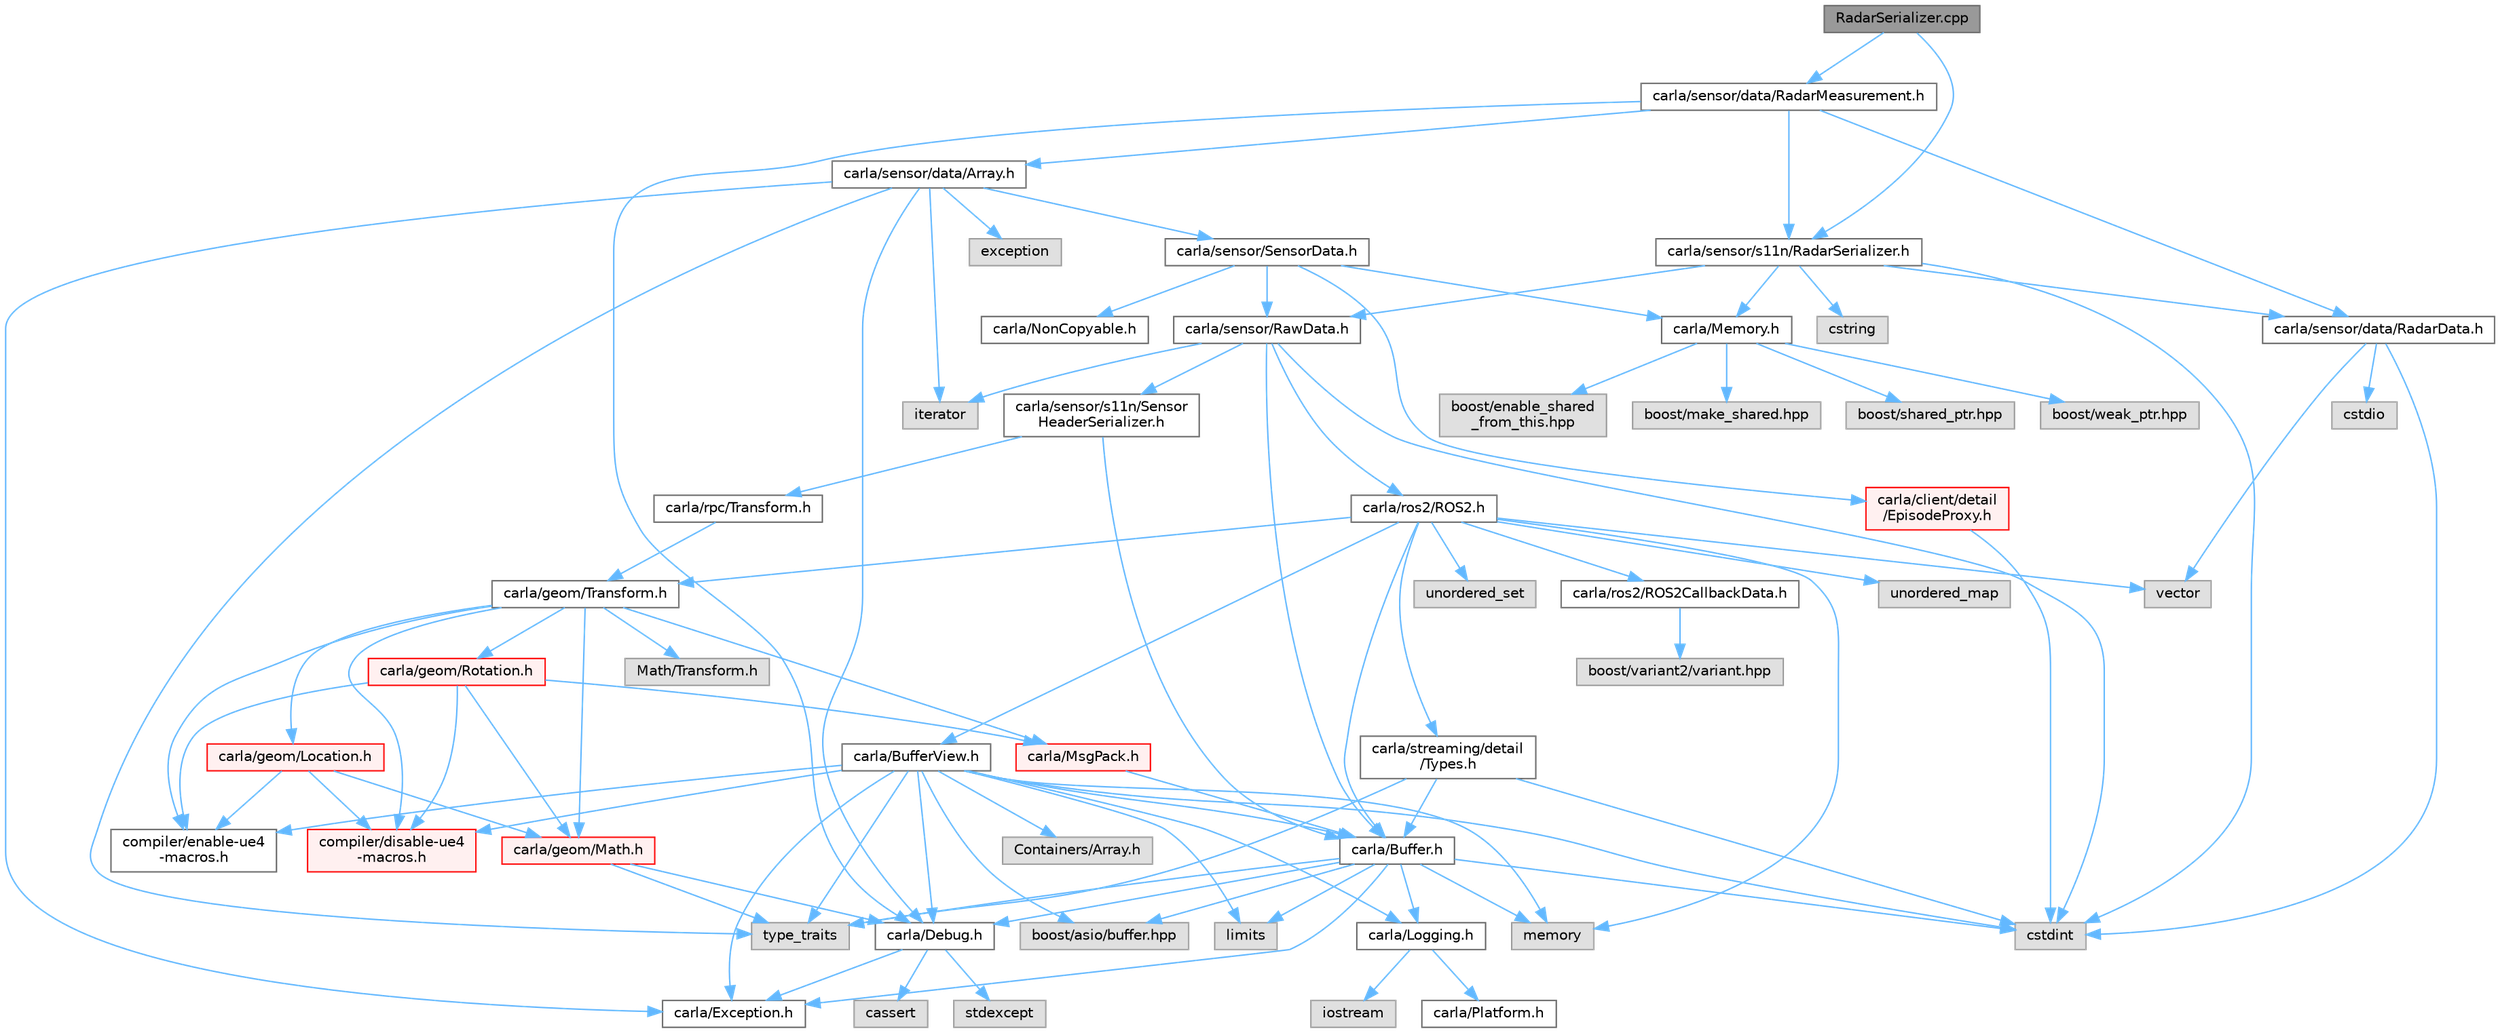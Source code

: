 digraph "RadarSerializer.cpp"
{
 // INTERACTIVE_SVG=YES
 // LATEX_PDF_SIZE
  bgcolor="transparent";
  edge [fontname=Helvetica,fontsize=10,labelfontname=Helvetica,labelfontsize=10];
  node [fontname=Helvetica,fontsize=10,shape=box,height=0.2,width=0.4];
  Node1 [id="Node000001",label="RadarSerializer.cpp",height=0.2,width=0.4,color="gray40", fillcolor="grey60", style="filled", fontcolor="black",tooltip=" "];
  Node1 -> Node2 [id="edge1_Node000001_Node000002",color="steelblue1",style="solid",tooltip=" "];
  Node2 [id="Node000002",label="carla/sensor/s11n/RadarSerializer.h",height=0.2,width=0.4,color="grey40", fillcolor="white", style="filled",URL="$db/d71/RadarSerializer_8h.html",tooltip=" "];
  Node2 -> Node3 [id="edge2_Node000002_Node000003",color="steelblue1",style="solid",tooltip=" "];
  Node3 [id="Node000003",label="carla/Memory.h",height=0.2,width=0.4,color="grey40", fillcolor="white", style="filled",URL="$de/d5c/Memory_8h.html",tooltip=" "];
  Node3 -> Node4 [id="edge3_Node000003_Node000004",color="steelblue1",style="solid",tooltip=" "];
  Node4 [id="Node000004",label="boost/enable_shared\l_from_this.hpp",height=0.2,width=0.4,color="grey60", fillcolor="#E0E0E0", style="filled",tooltip=" "];
  Node3 -> Node5 [id="edge4_Node000003_Node000005",color="steelblue1",style="solid",tooltip=" "];
  Node5 [id="Node000005",label="boost/make_shared.hpp",height=0.2,width=0.4,color="grey60", fillcolor="#E0E0E0", style="filled",tooltip=" "];
  Node3 -> Node6 [id="edge5_Node000003_Node000006",color="steelblue1",style="solid",tooltip=" "];
  Node6 [id="Node000006",label="boost/shared_ptr.hpp",height=0.2,width=0.4,color="grey60", fillcolor="#E0E0E0", style="filled",tooltip=" "];
  Node3 -> Node7 [id="edge6_Node000003_Node000007",color="steelblue1",style="solid",tooltip=" "];
  Node7 [id="Node000007",label="boost/weak_ptr.hpp",height=0.2,width=0.4,color="grey60", fillcolor="#E0E0E0", style="filled",tooltip=" "];
  Node2 -> Node8 [id="edge7_Node000002_Node000008",color="steelblue1",style="solid",tooltip=" "];
  Node8 [id="Node000008",label="carla/sensor/RawData.h",height=0.2,width=0.4,color="grey40", fillcolor="white", style="filled",URL="$dc/d62/RawData_8h.html",tooltip=" "];
  Node8 -> Node9 [id="edge8_Node000008_Node000009",color="steelblue1",style="solid",tooltip=" "];
  Node9 [id="Node000009",label="carla/Buffer.h",height=0.2,width=0.4,color="grey40", fillcolor="white", style="filled",URL="$d2/dda/carla_2Buffer_8h.html",tooltip=" "];
  Node9 -> Node10 [id="edge9_Node000009_Node000010",color="steelblue1",style="solid",tooltip=" "];
  Node10 [id="Node000010",label="carla/Debug.h",height=0.2,width=0.4,color="grey40", fillcolor="white", style="filled",URL="$d4/deb/Debug_8h.html",tooltip=" "];
  Node10 -> Node11 [id="edge10_Node000010_Node000011",color="steelblue1",style="solid",tooltip=" "];
  Node11 [id="Node000011",label="carla/Exception.h",height=0.2,width=0.4,color="grey40", fillcolor="white", style="filled",URL="$d8/d8a/Exception_8h.html",tooltip=" "];
  Node10 -> Node12 [id="edge11_Node000010_Node000012",color="steelblue1",style="solid",tooltip=" "];
  Node12 [id="Node000012",label="stdexcept",height=0.2,width=0.4,color="grey60", fillcolor="#E0E0E0", style="filled",tooltip=" "];
  Node10 -> Node13 [id="edge12_Node000010_Node000013",color="steelblue1",style="solid",tooltip=" "];
  Node13 [id="Node000013",label="cassert",height=0.2,width=0.4,color="grey60", fillcolor="#E0E0E0", style="filled",tooltip=" "];
  Node9 -> Node11 [id="edge13_Node000009_Node000011",color="steelblue1",style="solid",tooltip=" "];
  Node9 -> Node14 [id="edge14_Node000009_Node000014",color="steelblue1",style="solid",tooltip=" "];
  Node14 [id="Node000014",label="carla/Logging.h",height=0.2,width=0.4,color="grey40", fillcolor="white", style="filled",URL="$de/d87/Logging_8h.html",tooltip=" "];
  Node14 -> Node15 [id="edge15_Node000014_Node000015",color="steelblue1",style="solid",tooltip=" "];
  Node15 [id="Node000015",label="carla/Platform.h",height=0.2,width=0.4,color="grey40", fillcolor="white", style="filled",URL="$d9/dd0/Platform_8h.html",tooltip=" "];
  Node14 -> Node16 [id="edge16_Node000014_Node000016",color="steelblue1",style="solid",tooltip=" "];
  Node16 [id="Node000016",label="iostream",height=0.2,width=0.4,color="grey60", fillcolor="#E0E0E0", style="filled",tooltip=" "];
  Node9 -> Node17 [id="edge17_Node000009_Node000017",color="steelblue1",style="solid",tooltip=" "];
  Node17 [id="Node000017",label="boost/asio/buffer.hpp",height=0.2,width=0.4,color="grey60", fillcolor="#E0E0E0", style="filled",tooltip=" "];
  Node9 -> Node18 [id="edge18_Node000009_Node000018",color="steelblue1",style="solid",tooltip=" "];
  Node18 [id="Node000018",label="cstdint",height=0.2,width=0.4,color="grey60", fillcolor="#E0E0E0", style="filled",tooltip=" "];
  Node9 -> Node19 [id="edge19_Node000009_Node000019",color="steelblue1",style="solid",tooltip=" "];
  Node19 [id="Node000019",label="limits",height=0.2,width=0.4,color="grey60", fillcolor="#E0E0E0", style="filled",tooltip=" "];
  Node9 -> Node20 [id="edge20_Node000009_Node000020",color="steelblue1",style="solid",tooltip=" "];
  Node20 [id="Node000020",label="memory",height=0.2,width=0.4,color="grey60", fillcolor="#E0E0E0", style="filled",tooltip=" "];
  Node9 -> Node21 [id="edge21_Node000009_Node000021",color="steelblue1",style="solid",tooltip=" "];
  Node21 [id="Node000021",label="type_traits",height=0.2,width=0.4,color="grey60", fillcolor="#E0E0E0", style="filled",tooltip=" "];
  Node8 -> Node22 [id="edge22_Node000008_Node000022",color="steelblue1",style="solid",tooltip=" "];
  Node22 [id="Node000022",label="carla/sensor/s11n/Sensor\lHeaderSerializer.h",height=0.2,width=0.4,color="grey40", fillcolor="white", style="filled",URL="$dd/da9/SensorHeaderSerializer_8h.html",tooltip=" "];
  Node22 -> Node9 [id="edge23_Node000022_Node000009",color="steelblue1",style="solid",tooltip=" "];
  Node22 -> Node23 [id="edge24_Node000022_Node000023",color="steelblue1",style="solid",tooltip=" "];
  Node23 [id="Node000023",label="carla/rpc/Transform.h",height=0.2,width=0.4,color="grey40", fillcolor="white", style="filled",URL="$df/d36/rpc_2Transform_8h.html",tooltip=" "];
  Node23 -> Node24 [id="edge25_Node000023_Node000024",color="steelblue1",style="solid",tooltip=" "];
  Node24 [id="Node000024",label="carla/geom/Transform.h",height=0.2,width=0.4,color="grey40", fillcolor="white", style="filled",URL="$de/d17/geom_2Transform_8h.html",tooltip=" "];
  Node24 -> Node25 [id="edge26_Node000024_Node000025",color="steelblue1",style="solid",tooltip=" "];
  Node25 [id="Node000025",label="carla/MsgPack.h",height=0.2,width=0.4,color="red", fillcolor="#FFF0F0", style="filled",URL="$d9/d6f/MsgPack_8h.html",tooltip=" "];
  Node25 -> Node9 [id="edge27_Node000025_Node000009",color="steelblue1",style="solid",tooltip=" "];
  Node24 -> Node27 [id="edge28_Node000024_Node000027",color="steelblue1",style="solid",tooltip=" "];
  Node27 [id="Node000027",label="carla/geom/Location.h",height=0.2,width=0.4,color="red", fillcolor="#FFF0F0", style="filled",URL="$d9/d8b/geom_2Location_8h.html",tooltip=" "];
  Node27 -> Node31 [id="edge29_Node000027_Node000031",color="steelblue1",style="solid",tooltip=" "];
  Node31 [id="Node000031",label="carla/geom/Math.h",height=0.2,width=0.4,color="red", fillcolor="#FFF0F0", style="filled",URL="$db/d8a/Math_8h.html",tooltip=" "];
  Node31 -> Node10 [id="edge30_Node000031_Node000010",color="steelblue1",style="solid",tooltip=" "];
  Node31 -> Node21 [id="edge31_Node000031_Node000021",color="steelblue1",style="solid",tooltip=" "];
  Node27 -> Node33 [id="edge32_Node000027_Node000033",color="steelblue1",style="solid",tooltip=" "];
  Node33 [id="Node000033",label="compiler/enable-ue4\l-macros.h",height=0.2,width=0.4,color="grey40", fillcolor="white", style="filled",URL="$d9/da2/enable-ue4-macros_8h.html",tooltip=" "];
  Node27 -> Node35 [id="edge33_Node000027_Node000035",color="steelblue1",style="solid",tooltip=" "];
  Node35 [id="Node000035",label="compiler/disable-ue4\l-macros.h",height=0.2,width=0.4,color="red", fillcolor="#FFF0F0", style="filled",URL="$d2/d02/disable-ue4-macros_8h.html",tooltip=" "];
  Node24 -> Node31 [id="edge34_Node000024_Node000031",color="steelblue1",style="solid",tooltip=" "];
  Node24 -> Node40 [id="edge35_Node000024_Node000040",color="steelblue1",style="solid",tooltip=" "];
  Node40 [id="Node000040",label="carla/geom/Rotation.h",height=0.2,width=0.4,color="red", fillcolor="#FFF0F0", style="filled",URL="$d0/d8f/Rotation_8h.html",tooltip=" "];
  Node40 -> Node25 [id="edge36_Node000040_Node000025",color="steelblue1",style="solid",tooltip=" "];
  Node40 -> Node31 [id="edge37_Node000040_Node000031",color="steelblue1",style="solid",tooltip=" "];
  Node40 -> Node33 [id="edge38_Node000040_Node000033",color="steelblue1",style="solid",tooltip=" "];
  Node40 -> Node35 [id="edge39_Node000040_Node000035",color="steelblue1",style="solid",tooltip=" "];
  Node24 -> Node33 [id="edge40_Node000024_Node000033",color="steelblue1",style="solid",tooltip=" "];
  Node24 -> Node42 [id="edge41_Node000024_Node000042",color="steelblue1",style="solid",tooltip=" "];
  Node42 [id="Node000042",label="Math/Transform.h",height=0.2,width=0.4,color="grey60", fillcolor="#E0E0E0", style="filled",tooltip=" "];
  Node24 -> Node35 [id="edge42_Node000024_Node000035",color="steelblue1",style="solid",tooltip=" "];
  Node8 -> Node43 [id="edge43_Node000008_Node000043",color="steelblue1",style="solid",tooltip=" "];
  Node43 [id="Node000043",label="carla/ros2/ROS2.h",height=0.2,width=0.4,color="grey40", fillcolor="white", style="filled",URL="$da/db8/ROS2_8h.html",tooltip=" "];
  Node43 -> Node9 [id="edge44_Node000043_Node000009",color="steelblue1",style="solid",tooltip=" "];
  Node43 -> Node44 [id="edge45_Node000043_Node000044",color="steelblue1",style="solid",tooltip=" "];
  Node44 [id="Node000044",label="carla/BufferView.h",height=0.2,width=0.4,color="grey40", fillcolor="white", style="filled",URL="$d8/dee/BufferView_8h.html",tooltip=" "];
  Node44 -> Node9 [id="edge46_Node000044_Node000009",color="steelblue1",style="solid",tooltip=" "];
  Node44 -> Node10 [id="edge47_Node000044_Node000010",color="steelblue1",style="solid",tooltip=" "];
  Node44 -> Node11 [id="edge48_Node000044_Node000011",color="steelblue1",style="solid",tooltip=" "];
  Node44 -> Node14 [id="edge49_Node000044_Node000014",color="steelblue1",style="solid",tooltip=" "];
  Node44 -> Node17 [id="edge50_Node000044_Node000017",color="steelblue1",style="solid",tooltip=" "];
  Node44 -> Node18 [id="edge51_Node000044_Node000018",color="steelblue1",style="solid",tooltip=" "];
  Node44 -> Node19 [id="edge52_Node000044_Node000019",color="steelblue1",style="solid",tooltip=" "];
  Node44 -> Node20 [id="edge53_Node000044_Node000020",color="steelblue1",style="solid",tooltip=" "];
  Node44 -> Node21 [id="edge54_Node000044_Node000021",color="steelblue1",style="solid",tooltip=" "];
  Node44 -> Node33 [id="edge55_Node000044_Node000033",color="steelblue1",style="solid",tooltip=" "];
  Node44 -> Node45 [id="edge56_Node000044_Node000045",color="steelblue1",style="solid",tooltip=" "];
  Node45 [id="Node000045",label="Containers/Array.h",height=0.2,width=0.4,color="grey60", fillcolor="#E0E0E0", style="filled",tooltip=" "];
  Node44 -> Node35 [id="edge57_Node000044_Node000035",color="steelblue1",style="solid",tooltip=" "];
  Node43 -> Node24 [id="edge58_Node000043_Node000024",color="steelblue1",style="solid",tooltip=" "];
  Node43 -> Node46 [id="edge59_Node000043_Node000046",color="steelblue1",style="solid",tooltip=" "];
  Node46 [id="Node000046",label="carla/ros2/ROS2CallbackData.h",height=0.2,width=0.4,color="grey40", fillcolor="white", style="filled",URL="$d2/d6c/ROS2CallbackData_8h.html",tooltip=" "];
  Node46 -> Node47 [id="edge60_Node000046_Node000047",color="steelblue1",style="solid",tooltip=" "];
  Node47 [id="Node000047",label="boost/variant2/variant.hpp",height=0.2,width=0.4,color="grey60", fillcolor="#E0E0E0", style="filled",tooltip=" "];
  Node43 -> Node48 [id="edge61_Node000043_Node000048",color="steelblue1",style="solid",tooltip=" "];
  Node48 [id="Node000048",label="carla/streaming/detail\l/Types.h",height=0.2,width=0.4,color="grey40", fillcolor="white", style="filled",URL="$d7/df8/Types_8h.html",tooltip=" "];
  Node48 -> Node9 [id="edge62_Node000048_Node000009",color="steelblue1",style="solid",tooltip=" "];
  Node48 -> Node18 [id="edge63_Node000048_Node000018",color="steelblue1",style="solid",tooltip=" "];
  Node48 -> Node21 [id="edge64_Node000048_Node000021",color="steelblue1",style="solid",tooltip=" "];
  Node43 -> Node49 [id="edge65_Node000043_Node000049",color="steelblue1",style="solid",tooltip=" "];
  Node49 [id="Node000049",label="unordered_set",height=0.2,width=0.4,color="grey60", fillcolor="#E0E0E0", style="filled",tooltip=" "];
  Node43 -> Node50 [id="edge66_Node000043_Node000050",color="steelblue1",style="solid",tooltip=" "];
  Node50 [id="Node000050",label="unordered_map",height=0.2,width=0.4,color="grey60", fillcolor="#E0E0E0", style="filled",tooltip=" "];
  Node43 -> Node20 [id="edge67_Node000043_Node000020",color="steelblue1",style="solid",tooltip=" "];
  Node43 -> Node51 [id="edge68_Node000043_Node000051",color="steelblue1",style="solid",tooltip=" "];
  Node51 [id="Node000051",label="vector",height=0.2,width=0.4,color="grey60", fillcolor="#E0E0E0", style="filled",tooltip=" "];
  Node8 -> Node18 [id="edge69_Node000008_Node000018",color="steelblue1",style="solid",tooltip=" "];
  Node8 -> Node52 [id="edge70_Node000008_Node000052",color="steelblue1",style="solid",tooltip=" "];
  Node52 [id="Node000052",label="iterator",height=0.2,width=0.4,color="grey60", fillcolor="#E0E0E0", style="filled",tooltip=" "];
  Node2 -> Node53 [id="edge71_Node000002_Node000053",color="steelblue1",style="solid",tooltip=" "];
  Node53 [id="Node000053",label="carla/sensor/data/RadarData.h",height=0.2,width=0.4,color="grey40", fillcolor="white", style="filled",URL="$d5/dc7/RadarData_8h.html",tooltip=" "];
  Node53 -> Node18 [id="edge72_Node000053_Node000018",color="steelblue1",style="solid",tooltip=" "];
  Node53 -> Node51 [id="edge73_Node000053_Node000051",color="steelblue1",style="solid",tooltip=" "];
  Node53 -> Node54 [id="edge74_Node000053_Node000054",color="steelblue1",style="solid",tooltip=" "];
  Node54 [id="Node000054",label="cstdio",height=0.2,width=0.4,color="grey60", fillcolor="#E0E0E0", style="filled",tooltip=" "];
  Node2 -> Node18 [id="edge75_Node000002_Node000018",color="steelblue1",style="solid",tooltip=" "];
  Node2 -> Node55 [id="edge76_Node000002_Node000055",color="steelblue1",style="solid",tooltip=" "];
  Node55 [id="Node000055",label="cstring",height=0.2,width=0.4,color="grey60", fillcolor="#E0E0E0", style="filled",tooltip=" "];
  Node1 -> Node56 [id="edge77_Node000001_Node000056",color="steelblue1",style="solid",tooltip=" "];
  Node56 [id="Node000056",label="carla/sensor/data/RadarMeasurement.h",height=0.2,width=0.4,color="grey40", fillcolor="white", style="filled",URL="$d0/dca/RadarMeasurement_8h.html",tooltip=" "];
  Node56 -> Node10 [id="edge78_Node000056_Node000010",color="steelblue1",style="solid",tooltip=" "];
  Node56 -> Node57 [id="edge79_Node000056_Node000057",color="steelblue1",style="solid",tooltip=" "];
  Node57 [id="Node000057",label="carla/sensor/data/Array.h",height=0.2,width=0.4,color="grey40", fillcolor="white", style="filled",URL="$df/dd0/Array_8h.html",tooltip=" "];
  Node57 -> Node10 [id="edge80_Node000057_Node000010",color="steelblue1",style="solid",tooltip=" "];
  Node57 -> Node11 [id="edge81_Node000057_Node000011",color="steelblue1",style="solid",tooltip=" "];
  Node57 -> Node58 [id="edge82_Node000057_Node000058",color="steelblue1",style="solid",tooltip=" "];
  Node58 [id="Node000058",label="carla/sensor/SensorData.h",height=0.2,width=0.4,color="grey40", fillcolor="white", style="filled",URL="$d0/d07/SensorData_8h.html",tooltip=" "];
  Node58 -> Node3 [id="edge83_Node000058_Node000003",color="steelblue1",style="solid",tooltip=" "];
  Node58 -> Node59 [id="edge84_Node000058_Node000059",color="steelblue1",style="solid",tooltip=" "];
  Node59 [id="Node000059",label="carla/NonCopyable.h",height=0.2,width=0.4,color="grey40", fillcolor="white", style="filled",URL="$d4/dd8/LibCarla_2source_2carla_2NonCopyable_8h.html",tooltip=" "];
  Node58 -> Node8 [id="edge85_Node000058_Node000008",color="steelblue1",style="solid",tooltip=" "];
  Node58 -> Node60 [id="edge86_Node000058_Node000060",color="steelblue1",style="solid",tooltip=" "];
  Node60 [id="Node000060",label="carla/client/detail\l/EpisodeProxy.h",height=0.2,width=0.4,color="red", fillcolor="#FFF0F0", style="filled",URL="$dc/dc2/EpisodeProxy_8h.html",tooltip=" "];
  Node60 -> Node18 [id="edge87_Node000060_Node000018",color="steelblue1",style="solid",tooltip=" "];
  Node57 -> Node62 [id="edge88_Node000057_Node000062",color="steelblue1",style="solid",tooltip=" "];
  Node62 [id="Node000062",label="exception",height=0.2,width=0.4,color="grey60", fillcolor="#E0E0E0", style="filled",tooltip=" "];
  Node57 -> Node52 [id="edge89_Node000057_Node000052",color="steelblue1",style="solid",tooltip=" "];
  Node57 -> Node21 [id="edge90_Node000057_Node000021",color="steelblue1",style="solid",tooltip=" "];
  Node56 -> Node2 [id="edge91_Node000056_Node000002",color="steelblue1",style="solid",tooltip=" "];
  Node56 -> Node53 [id="edge92_Node000056_Node000053",color="steelblue1",style="solid",tooltip=" "];
}
